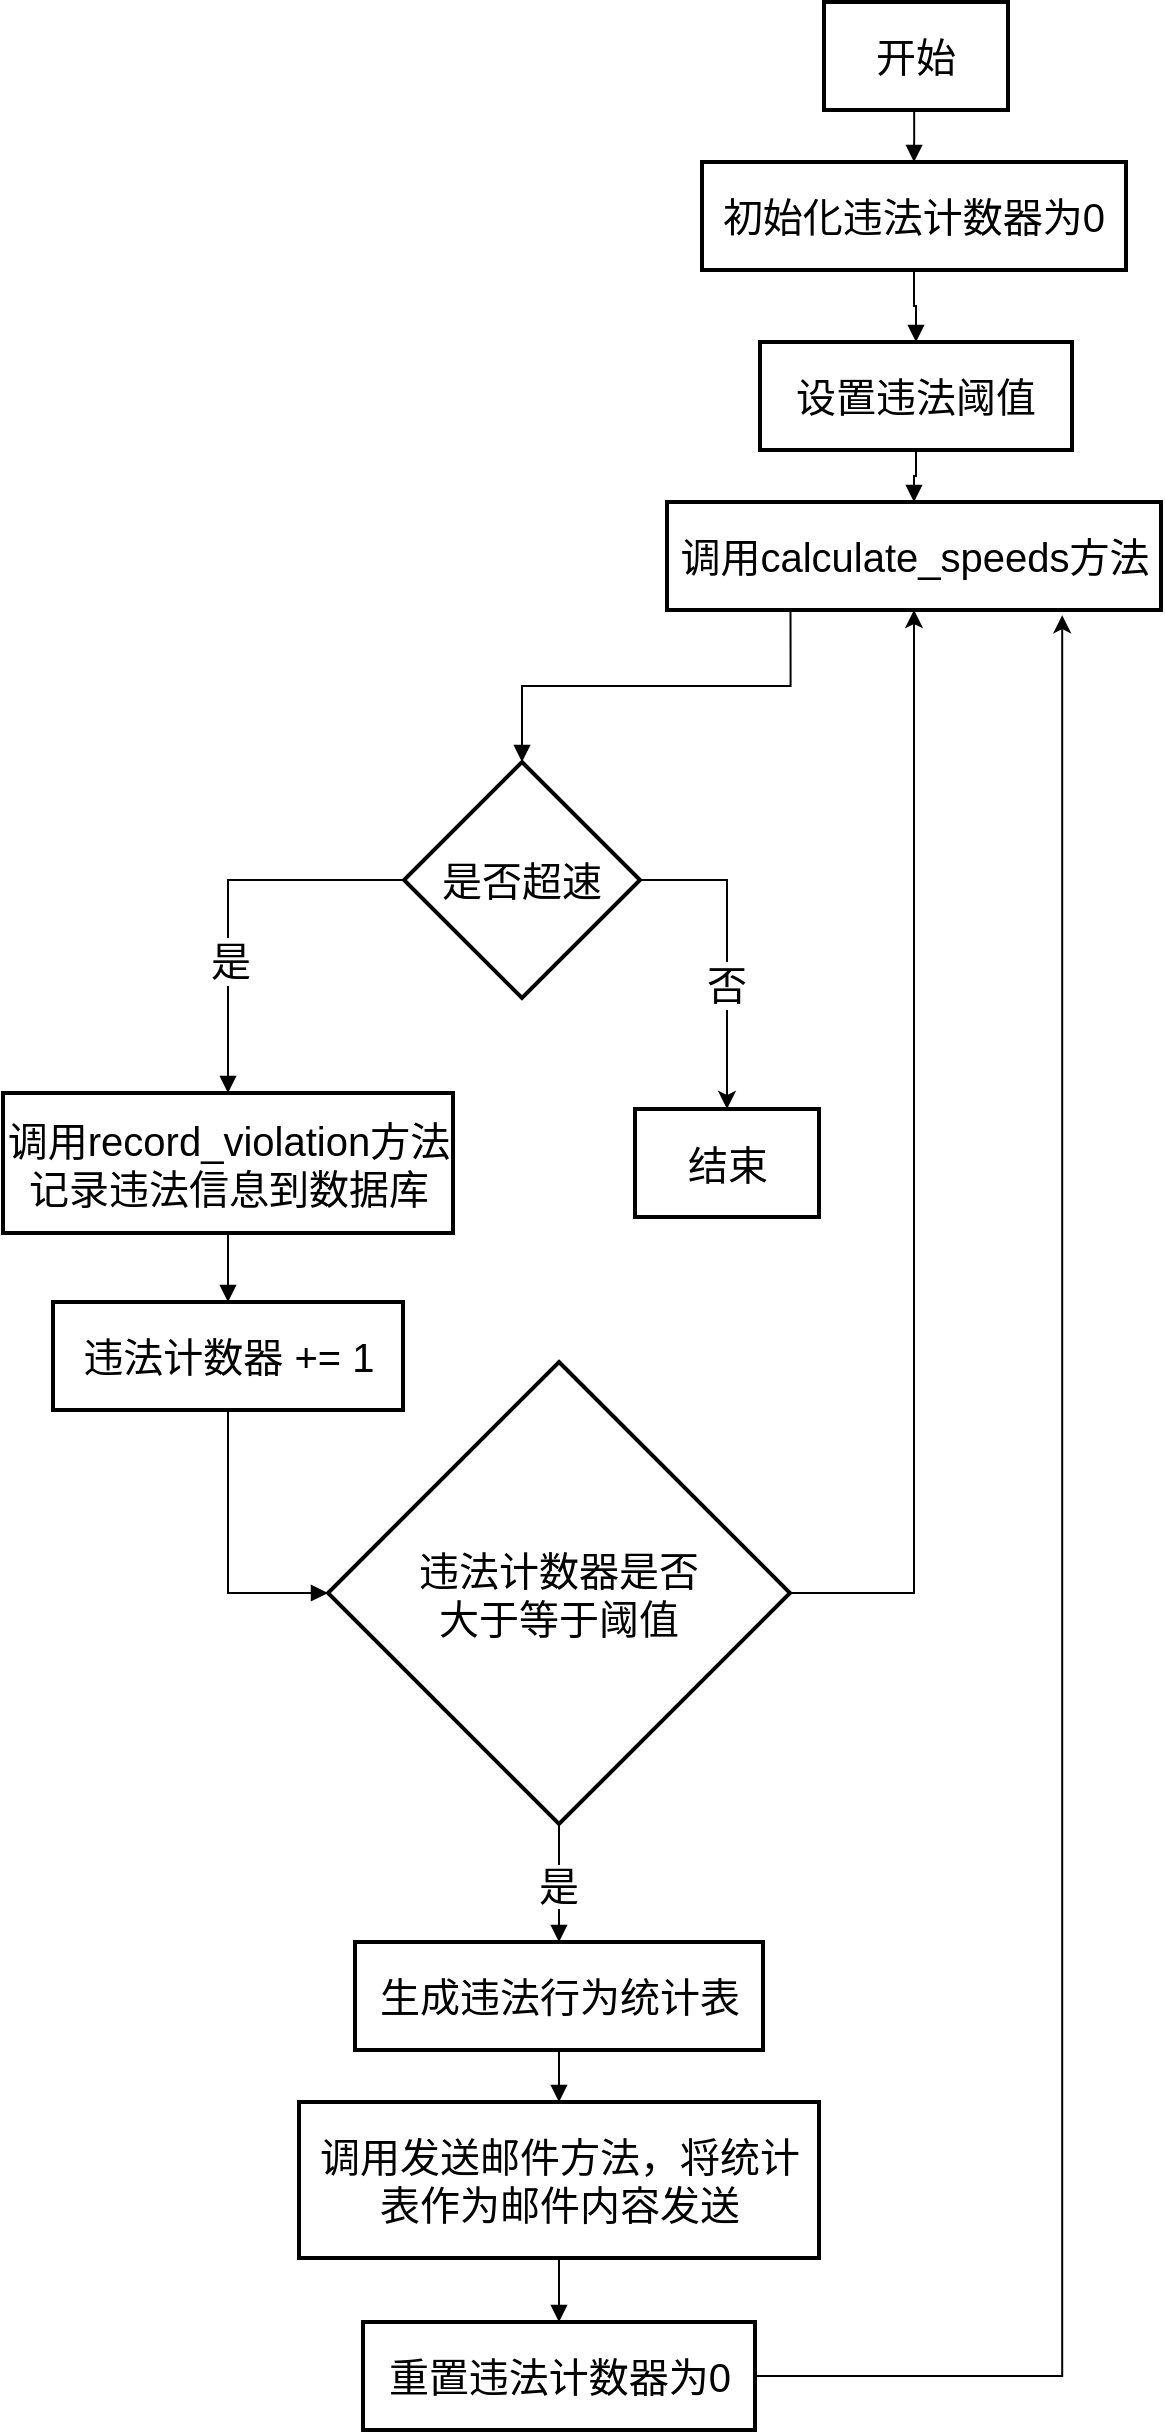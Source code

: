 <mxfile version="26.2.15">
  <diagram name="第 1 页" id="Wk8KoYYl4jcNbHfG13gv">
    <mxGraphModel dx="2421" dy="1430" grid="1" gridSize="10" guides="1" tooltips="1" connect="1" arrows="1" fold="1" page="1" pageScale="1" pageWidth="827" pageHeight="1169" math="0" shadow="0">
      <root>
        <mxCell id="0" />
        <mxCell id="1" parent="0" />
        <mxCell id="8VG-TBrw04u1K86jnWIG-1" value="开始" style="whiteSpace=wrap;strokeWidth=2;fontSize=20;" vertex="1" parent="1">
          <mxGeometry x="468" y="170" width="92" height="54" as="geometry" />
        </mxCell>
        <mxCell id="8VG-TBrw04u1K86jnWIG-2" value="初始化违法计数器为0" style="whiteSpace=wrap;strokeWidth=2;fontSize=20;" vertex="1" parent="1">
          <mxGeometry x="407" y="250" width="212" height="54" as="geometry" />
        </mxCell>
        <mxCell id="8VG-TBrw04u1K86jnWIG-32" style="edgeStyle=orthogonalEdgeStyle;rounded=0;orthogonalLoop=1;jettySize=auto;html=1;exitX=0.5;exitY=1;exitDx=0;exitDy=0;fontSize=20;" edge="1" parent="1" source="8VG-TBrw04u1K86jnWIG-3">
          <mxGeometry relative="1" as="geometry">
            <mxPoint x="513.286" y="360" as="targetPoint" />
          </mxGeometry>
        </mxCell>
        <mxCell id="8VG-TBrw04u1K86jnWIG-3" value="设置违法阈值" style="whiteSpace=wrap;strokeWidth=2;fontSize=20;" vertex="1" parent="1">
          <mxGeometry x="436" y="340" width="156" height="54" as="geometry" />
        </mxCell>
        <mxCell id="8VG-TBrw04u1K86jnWIG-4" value="调用calculate_speeds方法" style="whiteSpace=wrap;strokeWidth=2;fontSize=20;" vertex="1" parent="1">
          <mxGeometry x="389.5" y="420" width="247" height="54" as="geometry" />
        </mxCell>
        <mxCell id="8VG-TBrw04u1K86jnWIG-30" style="edgeStyle=orthogonalEdgeStyle;rounded=0;orthogonalLoop=1;jettySize=auto;html=1;exitX=1;exitY=0.5;exitDx=0;exitDy=0;entryX=0.5;entryY=0;entryDx=0;entryDy=0;fontSize=20;" edge="1" parent="1" source="8VG-TBrw04u1K86jnWIG-5" target="8VG-TBrw04u1K86jnWIG-12">
          <mxGeometry relative="1" as="geometry" />
        </mxCell>
        <mxCell id="8VG-TBrw04u1K86jnWIG-31" value="否" style="edgeLabel;html=1;align=center;verticalAlign=middle;resizable=0;points=[];fontSize=20;" vertex="1" connectable="0" parent="8VG-TBrw04u1K86jnWIG-30">
          <mxGeometry x="0.201" y="-4" relative="1" as="geometry">
            <mxPoint x="3" as="offset" />
          </mxGeometry>
        </mxCell>
        <mxCell id="8VG-TBrw04u1K86jnWIG-5" value="是否超速" style="rhombus;strokeWidth=2;whiteSpace=wrap;fontSize=20;" vertex="1" parent="1">
          <mxGeometry x="258" y="550" width="118" height="118" as="geometry" />
        </mxCell>
        <mxCell id="8VG-TBrw04u1K86jnWIG-6" value="调用record_violation方法记录违法信息到数据库" style="whiteSpace=wrap;strokeWidth=2;fontSize=20;" vertex="1" parent="1">
          <mxGeometry x="57.5" y="715.5" width="225" height="70" as="geometry" />
        </mxCell>
        <mxCell id="8VG-TBrw04u1K86jnWIG-7" value="违法计数器 += 1" style="whiteSpace=wrap;strokeWidth=2;fontSize=20;" vertex="1" parent="1">
          <mxGeometry x="82.5" y="820" width="175" height="54" as="geometry" />
        </mxCell>
        <mxCell id="8VG-TBrw04u1K86jnWIG-27" style="edgeStyle=orthogonalEdgeStyle;rounded=0;orthogonalLoop=1;jettySize=auto;html=1;exitX=1;exitY=0.5;exitDx=0;exitDy=0;entryX=0.5;entryY=1;entryDx=0;entryDy=0;fontSize=20;" edge="1" parent="1" source="8VG-TBrw04u1K86jnWIG-8" target="8VG-TBrw04u1K86jnWIG-4">
          <mxGeometry relative="1" as="geometry" />
        </mxCell>
        <mxCell id="8VG-TBrw04u1K86jnWIG-8" value="违法计数器是否&#xa;大于等于阈值" style="rhombus;strokeWidth=2;whiteSpace=wrap;fontSize=20;" vertex="1" parent="1">
          <mxGeometry x="220" y="850" width="231" height="231" as="geometry" />
        </mxCell>
        <mxCell id="8VG-TBrw04u1K86jnWIG-9" value="生成违法行为统计表" style="whiteSpace=wrap;strokeWidth=2;fontSize=20;" vertex="1" parent="1">
          <mxGeometry x="233.5" y="1140" width="204" height="54" as="geometry" />
        </mxCell>
        <mxCell id="8VG-TBrw04u1K86jnWIG-10" value="调用发送邮件方法，将统计表作为邮件内容发送" style="whiteSpace=wrap;strokeWidth=2;fontSize=20;" vertex="1" parent="1">
          <mxGeometry x="205.5" y="1220" width="260" height="78" as="geometry" />
        </mxCell>
        <mxCell id="8VG-TBrw04u1K86jnWIG-11" value="重置违法计数器为0" style="whiteSpace=wrap;strokeWidth=2;fontSize=20;" vertex="1" parent="1">
          <mxGeometry x="237.5" y="1330" width="196" height="54" as="geometry" />
        </mxCell>
        <mxCell id="8VG-TBrw04u1K86jnWIG-12" value="结束" style="whiteSpace=wrap;strokeWidth=2;fontSize=20;" vertex="1" parent="1">
          <mxGeometry x="373.5" y="723.5" width="92" height="54" as="geometry" />
        </mxCell>
        <mxCell id="8VG-TBrw04u1K86jnWIG-13" value="" style="startArrow=none;endArrow=block;exitX=0.49;exitY=1;entryX=0.5;entryY=0;rounded=0;edgeStyle=orthogonalEdgeStyle;fontSize=20;" edge="1" parent="1" source="8VG-TBrw04u1K86jnWIG-1" target="8VG-TBrw04u1K86jnWIG-2">
          <mxGeometry relative="1" as="geometry" />
        </mxCell>
        <mxCell id="8VG-TBrw04u1K86jnWIG-14" value="" style="startArrow=none;endArrow=block;exitX=0.5;exitY=1;entryX=0.5;entryY=0;rounded=0;edgeStyle=orthogonalEdgeStyle;fontSize=20;" edge="1" parent="1" source="8VG-TBrw04u1K86jnWIG-2" target="8VG-TBrw04u1K86jnWIG-3">
          <mxGeometry relative="1" as="geometry" />
        </mxCell>
        <mxCell id="8VG-TBrw04u1K86jnWIG-15" value="" style="startArrow=none;endArrow=block;exitX=0.5;exitY=1;entryX=0.5;entryY=0;rounded=0;edgeStyle=orthogonalEdgeStyle;fontSize=20;" edge="1" parent="1" source="8VG-TBrw04u1K86jnWIG-3" target="8VG-TBrw04u1K86jnWIG-4">
          <mxGeometry relative="1" as="geometry" />
        </mxCell>
        <mxCell id="8VG-TBrw04u1K86jnWIG-16" value="" style="startArrow=none;endArrow=block;exitX=0.25;exitY=1;entryX=0.5;entryY=0;rounded=0;edgeStyle=orthogonalEdgeStyle;fontSize=20;exitDx=0;exitDy=0;" edge="1" parent="1" source="8VG-TBrw04u1K86jnWIG-4" target="8VG-TBrw04u1K86jnWIG-5">
          <mxGeometry relative="1" as="geometry" />
        </mxCell>
        <mxCell id="8VG-TBrw04u1K86jnWIG-17" value="" style="startArrow=none;endArrow=block;exitX=0;exitY=0.5;entryX=0.5;entryY=0;rounded=0;edgeStyle=orthogonalEdgeStyle;fontSize=20;exitDx=0;exitDy=0;" edge="1" parent="1" source="8VG-TBrw04u1K86jnWIG-5" target="8VG-TBrw04u1K86jnWIG-6">
          <mxGeometry relative="1" as="geometry" />
        </mxCell>
        <mxCell id="8VG-TBrw04u1K86jnWIG-29" value="是" style="edgeLabel;html=1;align=center;verticalAlign=middle;resizable=0;points=[];fontSize=20;" vertex="1" connectable="0" parent="8VG-TBrw04u1K86jnWIG-17">
          <mxGeometry x="0.31" y="1" relative="1" as="geometry">
            <mxPoint as="offset" />
          </mxGeometry>
        </mxCell>
        <mxCell id="8VG-TBrw04u1K86jnWIG-18" value="" style="startArrow=none;endArrow=block;exitX=0.5;exitY=1;entryX=0.5;entryY=0;rounded=0;edgeStyle=orthogonalEdgeStyle;fontSize=20;" edge="1" parent="1" source="8VG-TBrw04u1K86jnWIG-6" target="8VG-TBrw04u1K86jnWIG-7">
          <mxGeometry relative="1" as="geometry" />
        </mxCell>
        <mxCell id="8VG-TBrw04u1K86jnWIG-19" value="" style="startArrow=none;endArrow=block;exitX=0.5;exitY=1;entryX=0;entryY=0.5;rounded=0;edgeStyle=orthogonalEdgeStyle;fontSize=20;entryDx=0;entryDy=0;" edge="1" parent="1" source="8VG-TBrw04u1K86jnWIG-7" target="8VG-TBrw04u1K86jnWIG-8">
          <mxGeometry relative="1" as="geometry" />
        </mxCell>
        <mxCell id="8VG-TBrw04u1K86jnWIG-20" value="是" style="startArrow=none;endArrow=block;exitX=0.5;exitY=1;entryX=0.5;entryY=0;rounded=0;edgeStyle=orthogonalEdgeStyle;fontSize=20;exitDx=0;exitDy=0;" edge="1" parent="1" source="8VG-TBrw04u1K86jnWIG-8" target="8VG-TBrw04u1K86jnWIG-9">
          <mxGeometry relative="1" as="geometry" />
        </mxCell>
        <mxCell id="8VG-TBrw04u1K86jnWIG-21" value="" style="startArrow=none;endArrow=block;exitX=0.5;exitY=1;entryX=0.5;entryY=0;rounded=0;edgeStyle=orthogonalEdgeStyle;fontSize=20;" edge="1" parent="1" source="8VG-TBrw04u1K86jnWIG-9" target="8VG-TBrw04u1K86jnWIG-10">
          <mxGeometry relative="1" as="geometry" />
        </mxCell>
        <mxCell id="8VG-TBrw04u1K86jnWIG-22" value="" style="startArrow=none;endArrow=block;exitX=0.5;exitY=1;entryX=0.5;entryY=0;rounded=0;edgeStyle=orthogonalEdgeStyle;fontSize=20;" edge="1" parent="1" source="8VG-TBrw04u1K86jnWIG-10" target="8VG-TBrw04u1K86jnWIG-11">
          <mxGeometry relative="1" as="geometry" />
        </mxCell>
        <mxCell id="8VG-TBrw04u1K86jnWIG-28" style="edgeStyle=orthogonalEdgeStyle;rounded=0;orthogonalLoop=1;jettySize=auto;html=1;exitX=1;exitY=0.5;exitDx=0;exitDy=0;entryX=0.8;entryY=1.048;entryDx=0;entryDy=0;entryPerimeter=0;fontSize=20;" edge="1" parent="1" source="8VG-TBrw04u1K86jnWIG-11" target="8VG-TBrw04u1K86jnWIG-4">
          <mxGeometry relative="1" as="geometry" />
        </mxCell>
      </root>
    </mxGraphModel>
  </diagram>
</mxfile>
